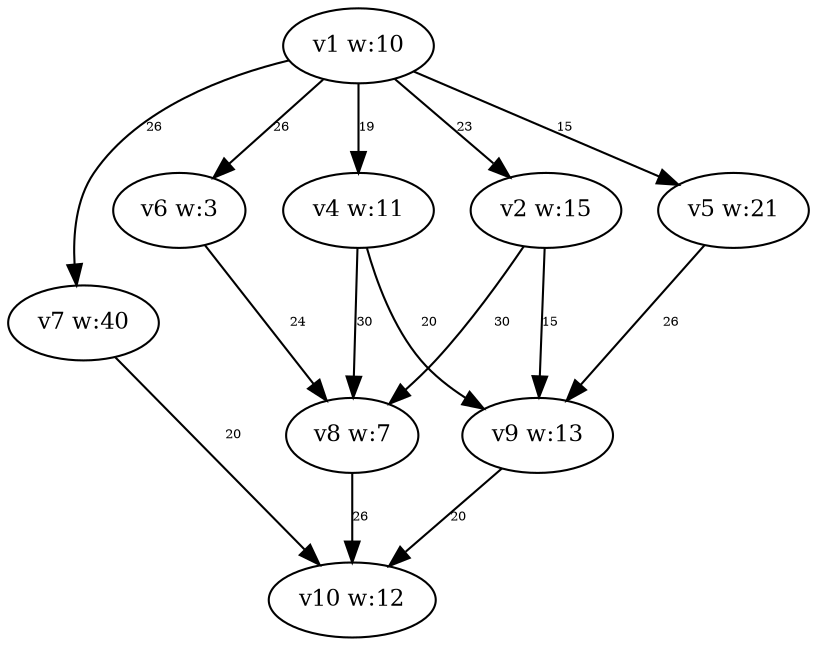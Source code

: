 digraph {
	v1 [label="v1 w:10" fontsize=11.0]
	v2 [label="v2 w:15" fontsize=11.0]
	v4 [label="v4 w:11" fontsize=11.0]
	v5 [label="v5 w:21" fontsize=11.0]
	v6 [label="v6 w:3" fontsize=11.0]
	v7 [label="v7 w:40" fontsize=11.0]
	v8 [label="v8 w:7" fontsize=11.0]
	v9 [label="v9 w:13" fontsize=11.0]
	v10 [label="v10 w:12" fontsize=11.0]
	v1 -> v2 [label=23 constraint=true fontsize=6.0]
	v1 -> v4 [label=19 constraint=true fontsize=6.0]
	v1 -> v5 [label=15 constraint=true fontsize=6.0]
	v1 -> v6 [label=26 constraint=true fontsize=6.0]
	v2 -> v8 [label=30 constraint=true fontsize=6.0]
	v2 -> v9 [label=15 constraint=true fontsize=6.0]
	v4 -> v8 [label=30 constraint=true fontsize=6.0]
	v4 -> v9 [label=20 constraint=true fontsize=6.0]
	v5 -> v9 [label=26 constraint=true fontsize=6.0]
	v6 -> v8 [label=24 constraint=true fontsize=6.0]
	v7 -> v10 [label=20 constraint=true fontsize=6.0]
	v8 -> v10 [label=26 constraint=true fontsize=6.0]
	v9 -> v10 [label=20 constraint=true fontsize=6.0]
	v1 -> v7 [label=26 constraint=true fontsize=6.0]
}
